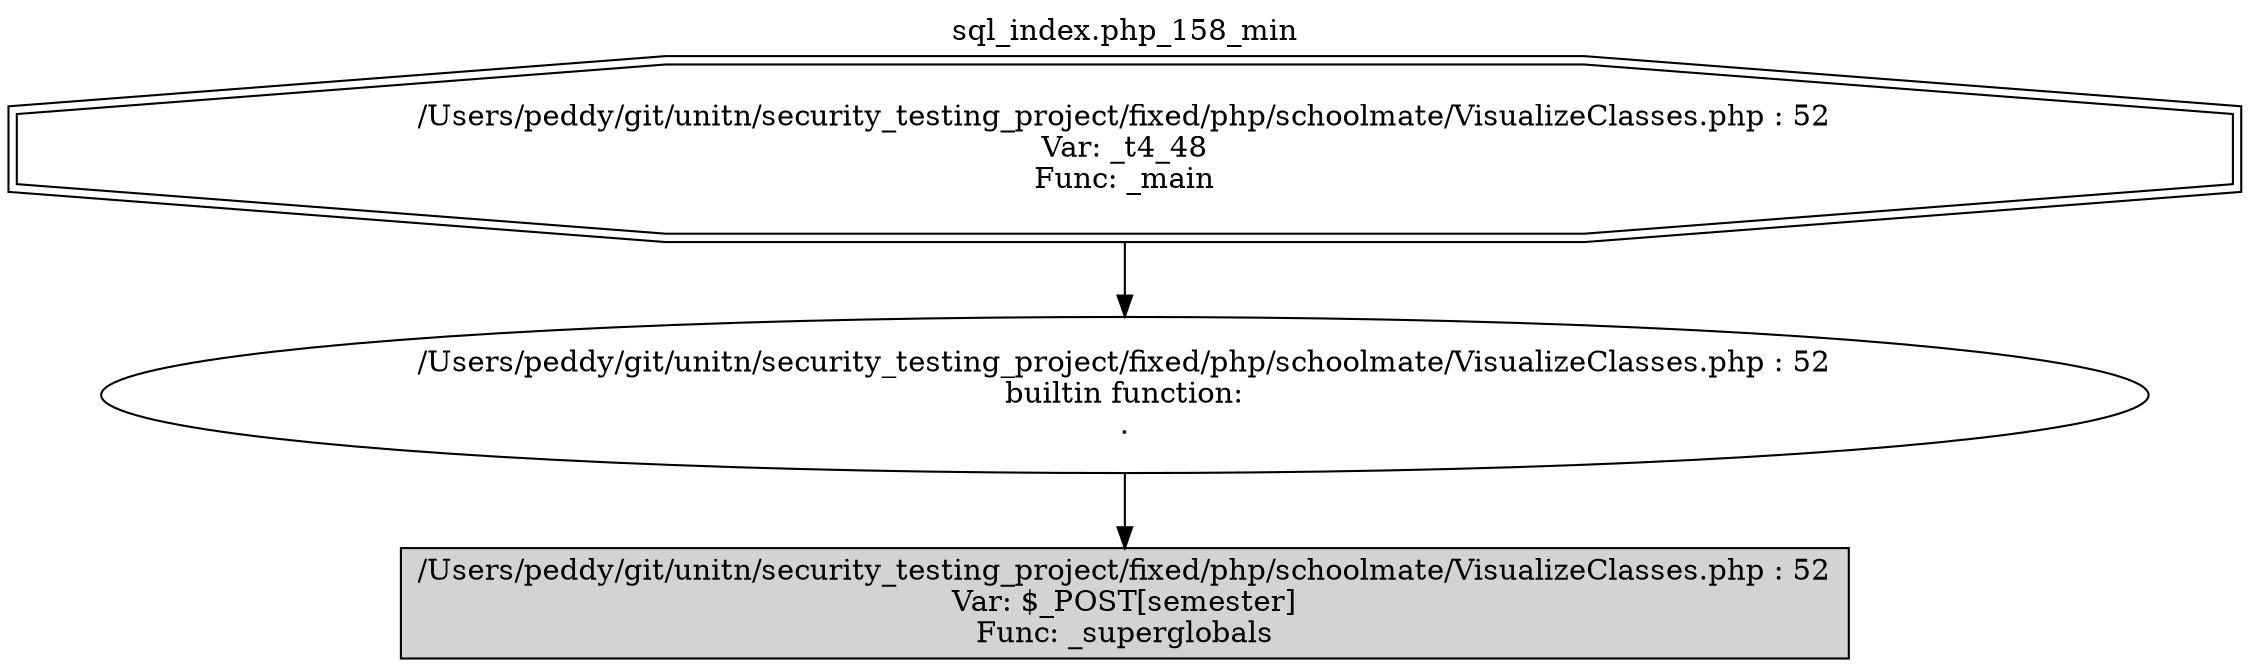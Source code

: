 digraph cfg {
  label="sql_index.php_158_min";
  labelloc=t;
  n1 [shape=doubleoctagon, label="/Users/peddy/git/unitn/security_testing_project/fixed/php/schoolmate/VisualizeClasses.php : 52\nVar: _t4_48\nFunc: _main\n"];
  n2 [shape=ellipse, label="/Users/peddy/git/unitn/security_testing_project/fixed/php/schoolmate/VisualizeClasses.php : 52\nbuiltin function:\n.\n"];
  n3 [shape=box, label="/Users/peddy/git/unitn/security_testing_project/fixed/php/schoolmate/VisualizeClasses.php : 52\nVar: $_POST[semester]\nFunc: _superglobals\n",style=filled];
  n1 -> n2;
  n2 -> n3;
}

